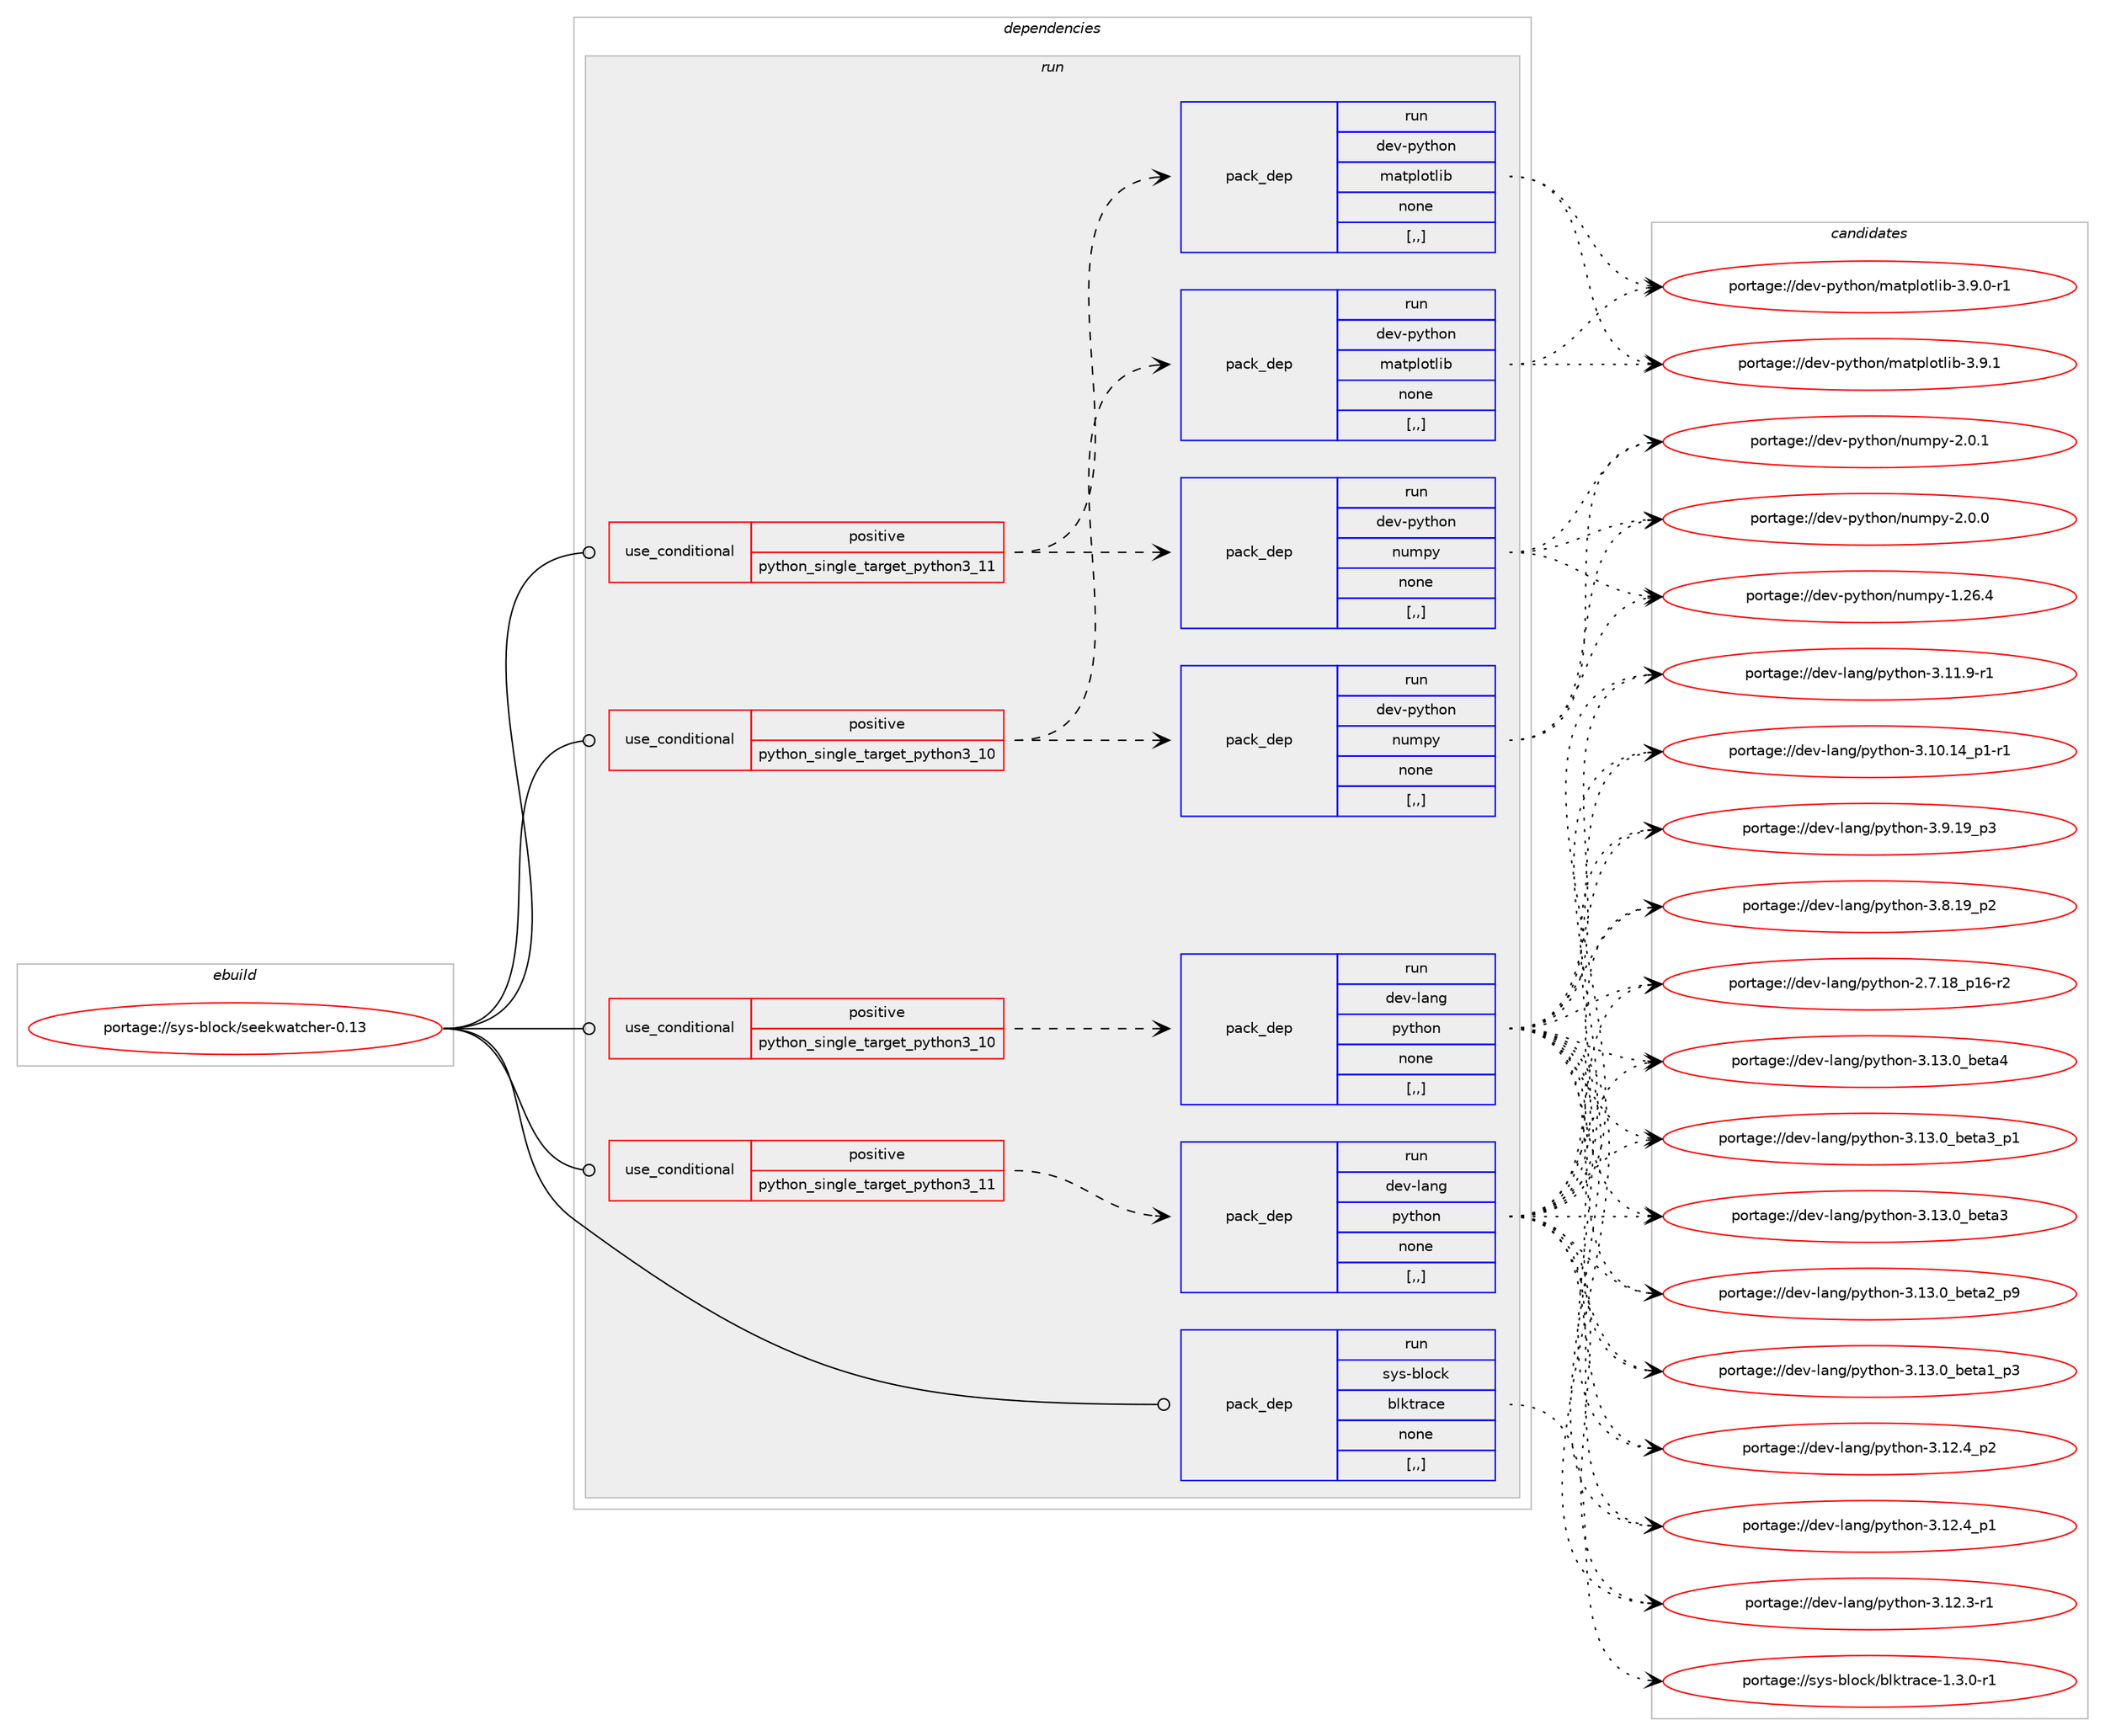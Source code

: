 digraph prolog {

# *************
# Graph options
# *************

newrank=true;
concentrate=true;
compound=true;
graph [rankdir=LR,fontname=Helvetica,fontsize=10,ranksep=1.5];#, ranksep=2.5, nodesep=0.2];
edge  [arrowhead=vee];
node  [fontname=Helvetica,fontsize=10];

# **********
# The ebuild
# **********

subgraph cluster_leftcol {
color=gray;
label=<<i>ebuild</i>>;
id [label="portage://sys-block/seekwatcher-0.13", color=red, width=4, href="../sys-block/seekwatcher-0.13.svg"];
}

# ****************
# The dependencies
# ****************

subgraph cluster_midcol {
color=gray;
label=<<i>dependencies</i>>;
subgraph cluster_compile {
fillcolor="#eeeeee";
style=filled;
label=<<i>compile</i>>;
}
subgraph cluster_compileandrun {
fillcolor="#eeeeee";
style=filled;
label=<<i>compile and run</i>>;
}
subgraph cluster_run {
fillcolor="#eeeeee";
style=filled;
label=<<i>run</i>>;
subgraph cond113763 {
dependency428563 [label=<<TABLE BORDER="0" CELLBORDER="1" CELLSPACING="0" CELLPADDING="4"><TR><TD ROWSPAN="3" CELLPADDING="10">use_conditional</TD></TR><TR><TD>positive</TD></TR><TR><TD>python_single_target_python3_10</TD></TR></TABLE>>, shape=none, color=red];
subgraph pack311862 {
dependency428564 [label=<<TABLE BORDER="0" CELLBORDER="1" CELLSPACING="0" CELLPADDING="4" WIDTH="220"><TR><TD ROWSPAN="6" CELLPADDING="30">pack_dep</TD></TR><TR><TD WIDTH="110">run</TD></TR><TR><TD>dev-lang</TD></TR><TR><TD>python</TD></TR><TR><TD>none</TD></TR><TR><TD>[,,]</TD></TR></TABLE>>, shape=none, color=blue];
}
dependency428563:e -> dependency428564:w [weight=20,style="dashed",arrowhead="vee"];
}
id:e -> dependency428563:w [weight=20,style="solid",arrowhead="odot"];
subgraph cond113764 {
dependency428565 [label=<<TABLE BORDER="0" CELLBORDER="1" CELLSPACING="0" CELLPADDING="4"><TR><TD ROWSPAN="3" CELLPADDING="10">use_conditional</TD></TR><TR><TD>positive</TD></TR><TR><TD>python_single_target_python3_10</TD></TR></TABLE>>, shape=none, color=red];
subgraph pack311863 {
dependency428566 [label=<<TABLE BORDER="0" CELLBORDER="1" CELLSPACING="0" CELLPADDING="4" WIDTH="220"><TR><TD ROWSPAN="6" CELLPADDING="30">pack_dep</TD></TR><TR><TD WIDTH="110">run</TD></TR><TR><TD>dev-python</TD></TR><TR><TD>matplotlib</TD></TR><TR><TD>none</TD></TR><TR><TD>[,,]</TD></TR></TABLE>>, shape=none, color=blue];
}
dependency428565:e -> dependency428566:w [weight=20,style="dashed",arrowhead="vee"];
subgraph pack311864 {
dependency428567 [label=<<TABLE BORDER="0" CELLBORDER="1" CELLSPACING="0" CELLPADDING="4" WIDTH="220"><TR><TD ROWSPAN="6" CELLPADDING="30">pack_dep</TD></TR><TR><TD WIDTH="110">run</TD></TR><TR><TD>dev-python</TD></TR><TR><TD>numpy</TD></TR><TR><TD>none</TD></TR><TR><TD>[,,]</TD></TR></TABLE>>, shape=none, color=blue];
}
dependency428565:e -> dependency428567:w [weight=20,style="dashed",arrowhead="vee"];
}
id:e -> dependency428565:w [weight=20,style="solid",arrowhead="odot"];
subgraph cond113765 {
dependency428568 [label=<<TABLE BORDER="0" CELLBORDER="1" CELLSPACING="0" CELLPADDING="4"><TR><TD ROWSPAN="3" CELLPADDING="10">use_conditional</TD></TR><TR><TD>positive</TD></TR><TR><TD>python_single_target_python3_11</TD></TR></TABLE>>, shape=none, color=red];
subgraph pack311865 {
dependency428569 [label=<<TABLE BORDER="0" CELLBORDER="1" CELLSPACING="0" CELLPADDING="4" WIDTH="220"><TR><TD ROWSPAN="6" CELLPADDING="30">pack_dep</TD></TR><TR><TD WIDTH="110">run</TD></TR><TR><TD>dev-lang</TD></TR><TR><TD>python</TD></TR><TR><TD>none</TD></TR><TR><TD>[,,]</TD></TR></TABLE>>, shape=none, color=blue];
}
dependency428568:e -> dependency428569:w [weight=20,style="dashed",arrowhead="vee"];
}
id:e -> dependency428568:w [weight=20,style="solid",arrowhead="odot"];
subgraph cond113766 {
dependency428570 [label=<<TABLE BORDER="0" CELLBORDER="1" CELLSPACING="0" CELLPADDING="4"><TR><TD ROWSPAN="3" CELLPADDING="10">use_conditional</TD></TR><TR><TD>positive</TD></TR><TR><TD>python_single_target_python3_11</TD></TR></TABLE>>, shape=none, color=red];
subgraph pack311866 {
dependency428571 [label=<<TABLE BORDER="0" CELLBORDER="1" CELLSPACING="0" CELLPADDING="4" WIDTH="220"><TR><TD ROWSPAN="6" CELLPADDING="30">pack_dep</TD></TR><TR><TD WIDTH="110">run</TD></TR><TR><TD>dev-python</TD></TR><TR><TD>matplotlib</TD></TR><TR><TD>none</TD></TR><TR><TD>[,,]</TD></TR></TABLE>>, shape=none, color=blue];
}
dependency428570:e -> dependency428571:w [weight=20,style="dashed",arrowhead="vee"];
subgraph pack311867 {
dependency428572 [label=<<TABLE BORDER="0" CELLBORDER="1" CELLSPACING="0" CELLPADDING="4" WIDTH="220"><TR><TD ROWSPAN="6" CELLPADDING="30">pack_dep</TD></TR><TR><TD WIDTH="110">run</TD></TR><TR><TD>dev-python</TD></TR><TR><TD>numpy</TD></TR><TR><TD>none</TD></TR><TR><TD>[,,]</TD></TR></TABLE>>, shape=none, color=blue];
}
dependency428570:e -> dependency428572:w [weight=20,style="dashed",arrowhead="vee"];
}
id:e -> dependency428570:w [weight=20,style="solid",arrowhead="odot"];
subgraph pack311868 {
dependency428573 [label=<<TABLE BORDER="0" CELLBORDER="1" CELLSPACING="0" CELLPADDING="4" WIDTH="220"><TR><TD ROWSPAN="6" CELLPADDING="30">pack_dep</TD></TR><TR><TD WIDTH="110">run</TD></TR><TR><TD>sys-block</TD></TR><TR><TD>blktrace</TD></TR><TR><TD>none</TD></TR><TR><TD>[,,]</TD></TR></TABLE>>, shape=none, color=blue];
}
id:e -> dependency428573:w [weight=20,style="solid",arrowhead="odot"];
}
}

# **************
# The candidates
# **************

subgraph cluster_choices {
rank=same;
color=gray;
label=<<i>candidates</i>>;

subgraph choice311862 {
color=black;
nodesep=1;
choice1001011184510897110103471121211161041111104551464951464895981011169752 [label="portage://dev-lang/python-3.13.0_beta4", color=red, width=4,href="../dev-lang/python-3.13.0_beta4.svg"];
choice10010111845108971101034711212111610411111045514649514648959810111697519511249 [label="portage://dev-lang/python-3.13.0_beta3_p1", color=red, width=4,href="../dev-lang/python-3.13.0_beta3_p1.svg"];
choice1001011184510897110103471121211161041111104551464951464895981011169751 [label="portage://dev-lang/python-3.13.0_beta3", color=red, width=4,href="../dev-lang/python-3.13.0_beta3.svg"];
choice10010111845108971101034711212111610411111045514649514648959810111697509511257 [label="portage://dev-lang/python-3.13.0_beta2_p9", color=red, width=4,href="../dev-lang/python-3.13.0_beta2_p9.svg"];
choice10010111845108971101034711212111610411111045514649514648959810111697499511251 [label="portage://dev-lang/python-3.13.0_beta1_p3", color=red, width=4,href="../dev-lang/python-3.13.0_beta1_p3.svg"];
choice100101118451089711010347112121116104111110455146495046529511250 [label="portage://dev-lang/python-3.12.4_p2", color=red, width=4,href="../dev-lang/python-3.12.4_p2.svg"];
choice100101118451089711010347112121116104111110455146495046529511249 [label="portage://dev-lang/python-3.12.4_p1", color=red, width=4,href="../dev-lang/python-3.12.4_p1.svg"];
choice100101118451089711010347112121116104111110455146495046514511449 [label="portage://dev-lang/python-3.12.3-r1", color=red, width=4,href="../dev-lang/python-3.12.3-r1.svg"];
choice100101118451089711010347112121116104111110455146494946574511449 [label="portage://dev-lang/python-3.11.9-r1", color=red, width=4,href="../dev-lang/python-3.11.9-r1.svg"];
choice100101118451089711010347112121116104111110455146494846495295112494511449 [label="portage://dev-lang/python-3.10.14_p1-r1", color=red, width=4,href="../dev-lang/python-3.10.14_p1-r1.svg"];
choice100101118451089711010347112121116104111110455146574649579511251 [label="portage://dev-lang/python-3.9.19_p3", color=red, width=4,href="../dev-lang/python-3.9.19_p3.svg"];
choice100101118451089711010347112121116104111110455146564649579511250 [label="portage://dev-lang/python-3.8.19_p2", color=red, width=4,href="../dev-lang/python-3.8.19_p2.svg"];
choice100101118451089711010347112121116104111110455046554649569511249544511450 [label="portage://dev-lang/python-2.7.18_p16-r2", color=red, width=4,href="../dev-lang/python-2.7.18_p16-r2.svg"];
dependency428564:e -> choice1001011184510897110103471121211161041111104551464951464895981011169752:w [style=dotted,weight="100"];
dependency428564:e -> choice10010111845108971101034711212111610411111045514649514648959810111697519511249:w [style=dotted,weight="100"];
dependency428564:e -> choice1001011184510897110103471121211161041111104551464951464895981011169751:w [style=dotted,weight="100"];
dependency428564:e -> choice10010111845108971101034711212111610411111045514649514648959810111697509511257:w [style=dotted,weight="100"];
dependency428564:e -> choice10010111845108971101034711212111610411111045514649514648959810111697499511251:w [style=dotted,weight="100"];
dependency428564:e -> choice100101118451089711010347112121116104111110455146495046529511250:w [style=dotted,weight="100"];
dependency428564:e -> choice100101118451089711010347112121116104111110455146495046529511249:w [style=dotted,weight="100"];
dependency428564:e -> choice100101118451089711010347112121116104111110455146495046514511449:w [style=dotted,weight="100"];
dependency428564:e -> choice100101118451089711010347112121116104111110455146494946574511449:w [style=dotted,weight="100"];
dependency428564:e -> choice100101118451089711010347112121116104111110455146494846495295112494511449:w [style=dotted,weight="100"];
dependency428564:e -> choice100101118451089711010347112121116104111110455146574649579511251:w [style=dotted,weight="100"];
dependency428564:e -> choice100101118451089711010347112121116104111110455146564649579511250:w [style=dotted,weight="100"];
dependency428564:e -> choice100101118451089711010347112121116104111110455046554649569511249544511450:w [style=dotted,weight="100"];
}
subgraph choice311863 {
color=black;
nodesep=1;
choice10010111845112121116104111110471099711611210811111610810598455146574649 [label="portage://dev-python/matplotlib-3.9.1", color=red, width=4,href="../dev-python/matplotlib-3.9.1.svg"];
choice100101118451121211161041111104710997116112108111116108105984551465746484511449 [label="portage://dev-python/matplotlib-3.9.0-r1", color=red, width=4,href="../dev-python/matplotlib-3.9.0-r1.svg"];
dependency428566:e -> choice10010111845112121116104111110471099711611210811111610810598455146574649:w [style=dotted,weight="100"];
dependency428566:e -> choice100101118451121211161041111104710997116112108111116108105984551465746484511449:w [style=dotted,weight="100"];
}
subgraph choice311864 {
color=black;
nodesep=1;
choice1001011184511212111610411111047110117109112121455046484649 [label="portage://dev-python/numpy-2.0.1", color=red, width=4,href="../dev-python/numpy-2.0.1.svg"];
choice1001011184511212111610411111047110117109112121455046484648 [label="portage://dev-python/numpy-2.0.0", color=red, width=4,href="../dev-python/numpy-2.0.0.svg"];
choice100101118451121211161041111104711011710911212145494650544652 [label="portage://dev-python/numpy-1.26.4", color=red, width=4,href="../dev-python/numpy-1.26.4.svg"];
dependency428567:e -> choice1001011184511212111610411111047110117109112121455046484649:w [style=dotted,weight="100"];
dependency428567:e -> choice1001011184511212111610411111047110117109112121455046484648:w [style=dotted,weight="100"];
dependency428567:e -> choice100101118451121211161041111104711011710911212145494650544652:w [style=dotted,weight="100"];
}
subgraph choice311865 {
color=black;
nodesep=1;
choice1001011184510897110103471121211161041111104551464951464895981011169752 [label="portage://dev-lang/python-3.13.0_beta4", color=red, width=4,href="../dev-lang/python-3.13.0_beta4.svg"];
choice10010111845108971101034711212111610411111045514649514648959810111697519511249 [label="portage://dev-lang/python-3.13.0_beta3_p1", color=red, width=4,href="../dev-lang/python-3.13.0_beta3_p1.svg"];
choice1001011184510897110103471121211161041111104551464951464895981011169751 [label="portage://dev-lang/python-3.13.0_beta3", color=red, width=4,href="../dev-lang/python-3.13.0_beta3.svg"];
choice10010111845108971101034711212111610411111045514649514648959810111697509511257 [label="portage://dev-lang/python-3.13.0_beta2_p9", color=red, width=4,href="../dev-lang/python-3.13.0_beta2_p9.svg"];
choice10010111845108971101034711212111610411111045514649514648959810111697499511251 [label="portage://dev-lang/python-3.13.0_beta1_p3", color=red, width=4,href="../dev-lang/python-3.13.0_beta1_p3.svg"];
choice100101118451089711010347112121116104111110455146495046529511250 [label="portage://dev-lang/python-3.12.4_p2", color=red, width=4,href="../dev-lang/python-3.12.4_p2.svg"];
choice100101118451089711010347112121116104111110455146495046529511249 [label="portage://dev-lang/python-3.12.4_p1", color=red, width=4,href="../dev-lang/python-3.12.4_p1.svg"];
choice100101118451089711010347112121116104111110455146495046514511449 [label="portage://dev-lang/python-3.12.3-r1", color=red, width=4,href="../dev-lang/python-3.12.3-r1.svg"];
choice100101118451089711010347112121116104111110455146494946574511449 [label="portage://dev-lang/python-3.11.9-r1", color=red, width=4,href="../dev-lang/python-3.11.9-r1.svg"];
choice100101118451089711010347112121116104111110455146494846495295112494511449 [label="portage://dev-lang/python-3.10.14_p1-r1", color=red, width=4,href="../dev-lang/python-3.10.14_p1-r1.svg"];
choice100101118451089711010347112121116104111110455146574649579511251 [label="portage://dev-lang/python-3.9.19_p3", color=red, width=4,href="../dev-lang/python-3.9.19_p3.svg"];
choice100101118451089711010347112121116104111110455146564649579511250 [label="portage://dev-lang/python-3.8.19_p2", color=red, width=4,href="../dev-lang/python-3.8.19_p2.svg"];
choice100101118451089711010347112121116104111110455046554649569511249544511450 [label="portage://dev-lang/python-2.7.18_p16-r2", color=red, width=4,href="../dev-lang/python-2.7.18_p16-r2.svg"];
dependency428569:e -> choice1001011184510897110103471121211161041111104551464951464895981011169752:w [style=dotted,weight="100"];
dependency428569:e -> choice10010111845108971101034711212111610411111045514649514648959810111697519511249:w [style=dotted,weight="100"];
dependency428569:e -> choice1001011184510897110103471121211161041111104551464951464895981011169751:w [style=dotted,weight="100"];
dependency428569:e -> choice10010111845108971101034711212111610411111045514649514648959810111697509511257:w [style=dotted,weight="100"];
dependency428569:e -> choice10010111845108971101034711212111610411111045514649514648959810111697499511251:w [style=dotted,weight="100"];
dependency428569:e -> choice100101118451089711010347112121116104111110455146495046529511250:w [style=dotted,weight="100"];
dependency428569:e -> choice100101118451089711010347112121116104111110455146495046529511249:w [style=dotted,weight="100"];
dependency428569:e -> choice100101118451089711010347112121116104111110455146495046514511449:w [style=dotted,weight="100"];
dependency428569:e -> choice100101118451089711010347112121116104111110455146494946574511449:w [style=dotted,weight="100"];
dependency428569:e -> choice100101118451089711010347112121116104111110455146494846495295112494511449:w [style=dotted,weight="100"];
dependency428569:e -> choice100101118451089711010347112121116104111110455146574649579511251:w [style=dotted,weight="100"];
dependency428569:e -> choice100101118451089711010347112121116104111110455146564649579511250:w [style=dotted,weight="100"];
dependency428569:e -> choice100101118451089711010347112121116104111110455046554649569511249544511450:w [style=dotted,weight="100"];
}
subgraph choice311866 {
color=black;
nodesep=1;
choice10010111845112121116104111110471099711611210811111610810598455146574649 [label="portage://dev-python/matplotlib-3.9.1", color=red, width=4,href="../dev-python/matplotlib-3.9.1.svg"];
choice100101118451121211161041111104710997116112108111116108105984551465746484511449 [label="portage://dev-python/matplotlib-3.9.0-r1", color=red, width=4,href="../dev-python/matplotlib-3.9.0-r1.svg"];
dependency428571:e -> choice10010111845112121116104111110471099711611210811111610810598455146574649:w [style=dotted,weight="100"];
dependency428571:e -> choice100101118451121211161041111104710997116112108111116108105984551465746484511449:w [style=dotted,weight="100"];
}
subgraph choice311867 {
color=black;
nodesep=1;
choice1001011184511212111610411111047110117109112121455046484649 [label="portage://dev-python/numpy-2.0.1", color=red, width=4,href="../dev-python/numpy-2.0.1.svg"];
choice1001011184511212111610411111047110117109112121455046484648 [label="portage://dev-python/numpy-2.0.0", color=red, width=4,href="../dev-python/numpy-2.0.0.svg"];
choice100101118451121211161041111104711011710911212145494650544652 [label="portage://dev-python/numpy-1.26.4", color=red, width=4,href="../dev-python/numpy-1.26.4.svg"];
dependency428572:e -> choice1001011184511212111610411111047110117109112121455046484649:w [style=dotted,weight="100"];
dependency428572:e -> choice1001011184511212111610411111047110117109112121455046484648:w [style=dotted,weight="100"];
dependency428572:e -> choice100101118451121211161041111104711011710911212145494650544652:w [style=dotted,weight="100"];
}
subgraph choice311868 {
color=black;
nodesep=1;
choice115121115459810811199107479810810711611497991014549465146484511449 [label="portage://sys-block/blktrace-1.3.0-r1", color=red, width=4,href="../sys-block/blktrace-1.3.0-r1.svg"];
dependency428573:e -> choice115121115459810811199107479810810711611497991014549465146484511449:w [style=dotted,weight="100"];
}
}

}
